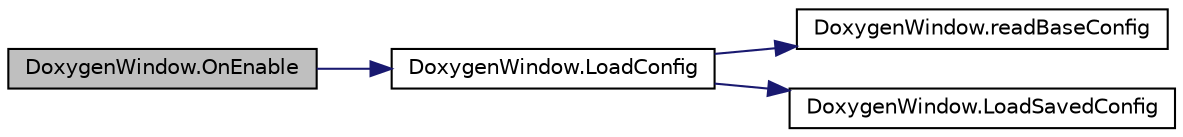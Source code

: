 digraph "DoxygenWindow.OnEnable"
{
 // LATEX_PDF_SIZE
  edge [fontname="Helvetica",fontsize="10",labelfontname="Helvetica",labelfontsize="10"];
  node [fontname="Helvetica",fontsize="10",shape=record];
  rankdir="LR";
  Node31 [label="DoxygenWindow.OnEnable",height=0.2,width=0.4,color="black", fillcolor="grey75", style="filled", fontcolor="black",tooltip=" "];
  Node31 -> Node32 [color="midnightblue",fontsize="10",style="solid",fontname="Helvetica"];
  Node32 [label="DoxygenWindow.LoadConfig",height=0.2,width=0.4,color="black", fillcolor="white", style="filled",URL="$class_doxygen_window.html#a90d219aa71b1402344c3ba8911abf1e5",tooltip=" "];
  Node32 -> Node33 [color="midnightblue",fontsize="10",style="solid",fontname="Helvetica"];
  Node33 [label="DoxygenWindow.readBaseConfig",height=0.2,width=0.4,color="black", fillcolor="white", style="filled",URL="$class_doxygen_window.html#a5ba38d9b1d93fa627bc3b53cdd1dda17",tooltip=" "];
  Node32 -> Node34 [color="midnightblue",fontsize="10",style="solid",fontname="Helvetica"];
  Node34 [label="DoxygenWindow.LoadSavedConfig",height=0.2,width=0.4,color="black", fillcolor="white", style="filled",URL="$class_doxygen_window.html#a719e851548f08011b7cc1f1d0de44cda",tooltip=" "];
}
